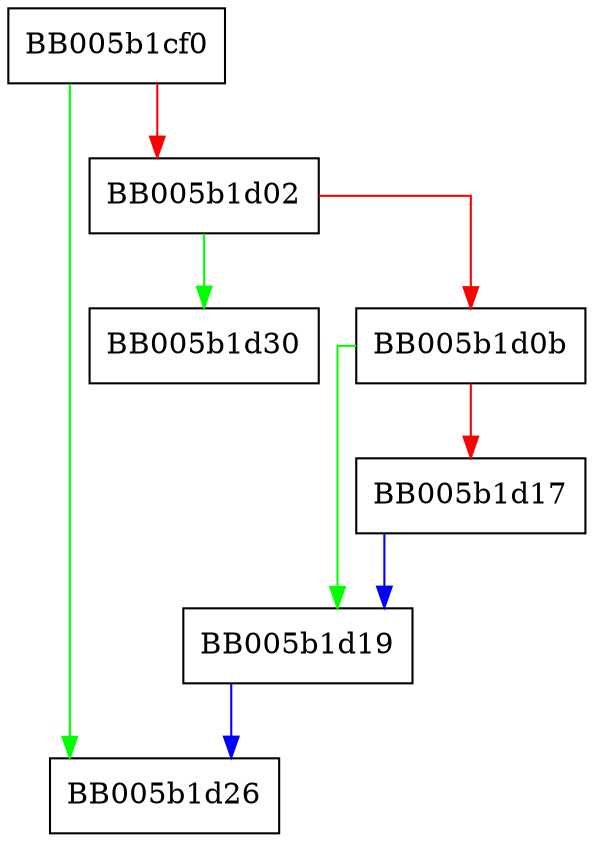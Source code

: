 digraph evp_md_ctx_free_algctx {
  node [shape="box"];
  graph [splines=ortho];
  BB005b1cf0 -> BB005b1d26 [color="green"];
  BB005b1cf0 -> BB005b1d02 [color="red"];
  BB005b1d02 -> BB005b1d30 [color="green"];
  BB005b1d02 -> BB005b1d0b [color="red"];
  BB005b1d0b -> BB005b1d19 [color="green"];
  BB005b1d0b -> BB005b1d17 [color="red"];
  BB005b1d17 -> BB005b1d19 [color="blue"];
  BB005b1d19 -> BB005b1d26 [color="blue"];
}
